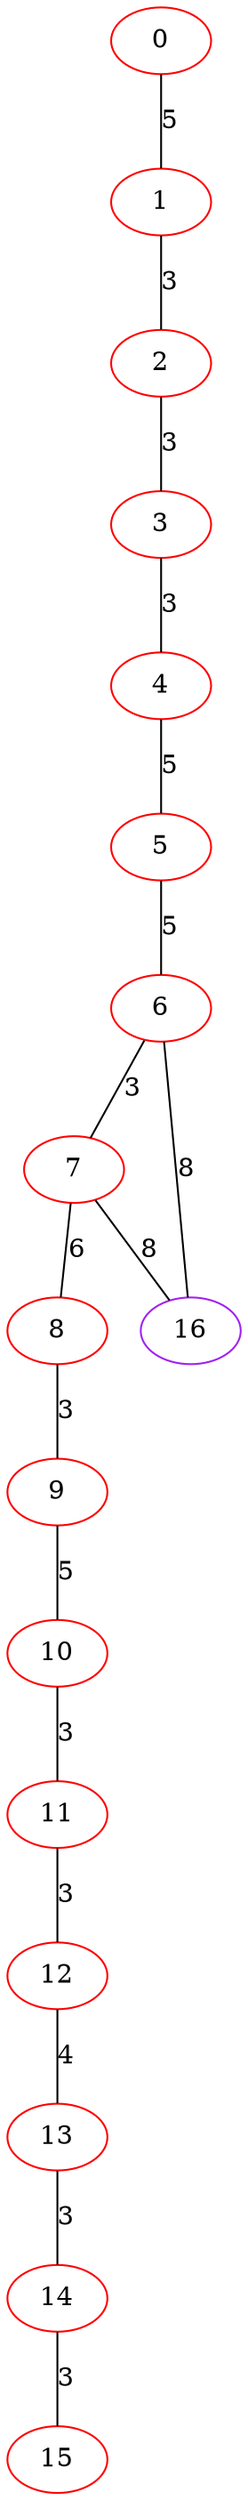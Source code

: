 graph "" {
0 [color=red, weight=1];
1 [color=red, weight=1];
2 [color=red, weight=1];
3 [color=red, weight=1];
4 [color=red, weight=1];
5 [color=red, weight=1];
6 [color=red, weight=1];
7 [color=red, weight=1];
8 [color=red, weight=1];
9 [color=red, weight=1];
10 [color=red, weight=1];
11 [color=red, weight=1];
12 [color=red, weight=1];
13 [color=red, weight=1];
14 [color=red, weight=1];
15 [color=red, weight=1];
16 [color=purple, weight=4];
0 -- 1  [key=0, label=5];
1 -- 2  [key=0, label=3];
2 -- 3  [key=0, label=3];
3 -- 4  [key=0, label=3];
4 -- 5  [key=0, label=5];
5 -- 6  [key=0, label=5];
6 -- 16  [key=0, label=8];
6 -- 7  [key=0, label=3];
7 -- 8  [key=0, label=6];
7 -- 16  [key=0, label=8];
8 -- 9  [key=0, label=3];
9 -- 10  [key=0, label=5];
10 -- 11  [key=0, label=3];
11 -- 12  [key=0, label=3];
12 -- 13  [key=0, label=4];
13 -- 14  [key=0, label=3];
14 -- 15  [key=0, label=3];
}
